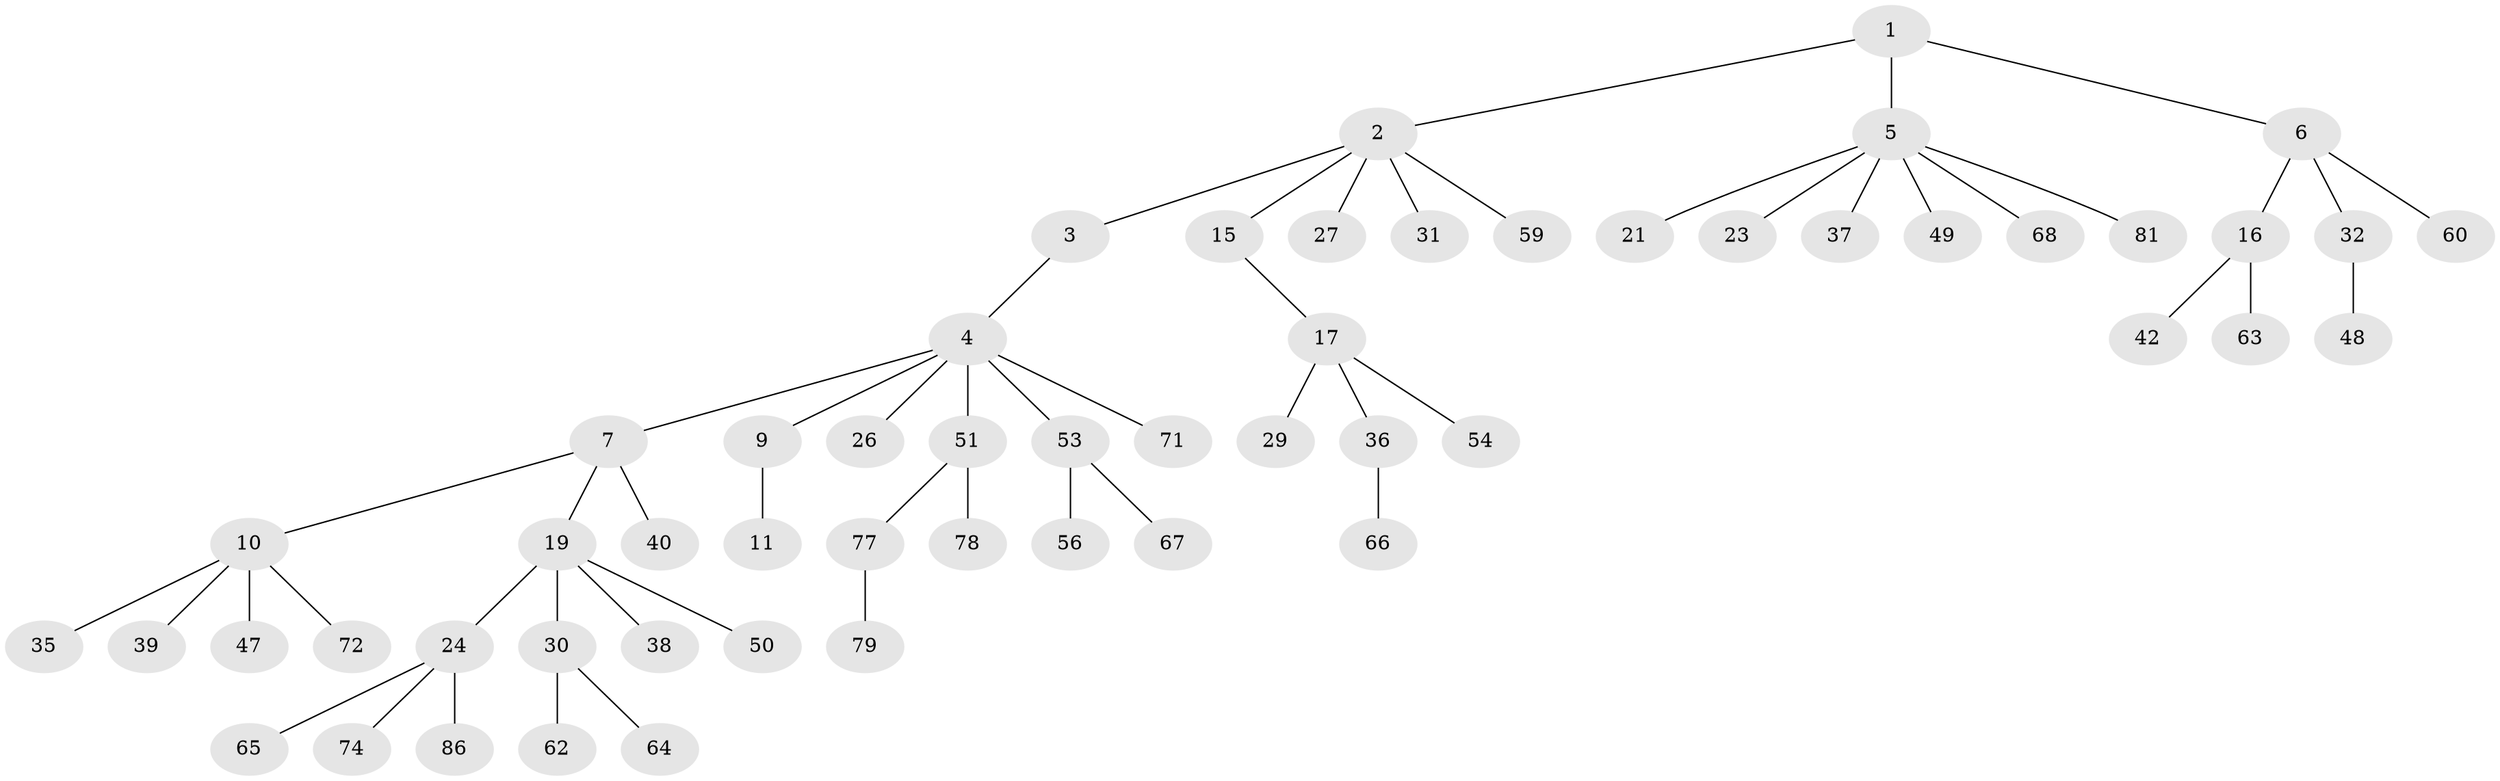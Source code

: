 // original degree distribution, {4: 0.0898876404494382, 3: 0.11235955056179775, 6: 0.011235955056179775, 7: 0.011235955056179775, 5: 0.02247191011235955, 1: 0.48314606741573035, 2: 0.2696629213483146}
// Generated by graph-tools (version 1.1) at 2025/11/02/27/25 16:11:28]
// undirected, 55 vertices, 54 edges
graph export_dot {
graph [start="1"]
  node [color=gray90,style=filled];
  1 [super="+75"];
  2 [super="+14"];
  3 [super="+13"];
  4 [super="+25"];
  5 [super="+28"];
  6 [super="+12"];
  7 [super="+8"];
  9 [super="+18"];
  10 [super="+22"];
  11;
  15 [super="+33"];
  16 [super="+45"];
  17 [super="+80"];
  19 [super="+20"];
  21;
  23 [super="+34"];
  24 [super="+58"];
  26;
  27 [super="+55"];
  29 [super="+61"];
  30 [super="+52"];
  31 [super="+41"];
  32 [super="+69"];
  35 [super="+46"];
  36;
  37 [super="+43"];
  38;
  39 [super="+44"];
  40;
  42;
  47;
  48;
  49;
  50 [super="+76"];
  51 [super="+57"];
  53;
  54 [super="+70"];
  56 [super="+87"];
  59;
  60;
  62;
  63 [super="+82"];
  64;
  65;
  66 [super="+83"];
  67 [super="+85"];
  68 [super="+73"];
  71;
  72;
  74 [super="+84"];
  77;
  78 [super="+89"];
  79 [super="+88"];
  81;
  86;
  1 -- 2;
  1 -- 5;
  1 -- 6;
  2 -- 3;
  2 -- 15;
  2 -- 27;
  2 -- 59;
  2 -- 31;
  3 -- 4;
  4 -- 7;
  4 -- 9;
  4 -- 26;
  4 -- 51;
  4 -- 53;
  4 -- 71;
  5 -- 21;
  5 -- 23;
  5 -- 49;
  5 -- 68;
  5 -- 81;
  5 -- 37;
  6 -- 16;
  6 -- 60;
  6 -- 32;
  7 -- 10;
  7 -- 19;
  7 -- 40;
  9 -- 11;
  10 -- 35;
  10 -- 72;
  10 -- 39;
  10 -- 47;
  15 -- 17;
  16 -- 42;
  16 -- 63;
  17 -- 29;
  17 -- 36;
  17 -- 54;
  19 -- 50;
  19 -- 24;
  19 -- 38;
  19 -- 30;
  24 -- 74;
  24 -- 86;
  24 -- 65;
  30 -- 64;
  30 -- 62;
  32 -- 48;
  36 -- 66;
  51 -- 78;
  51 -- 77;
  53 -- 56;
  53 -- 67;
  77 -- 79;
}
